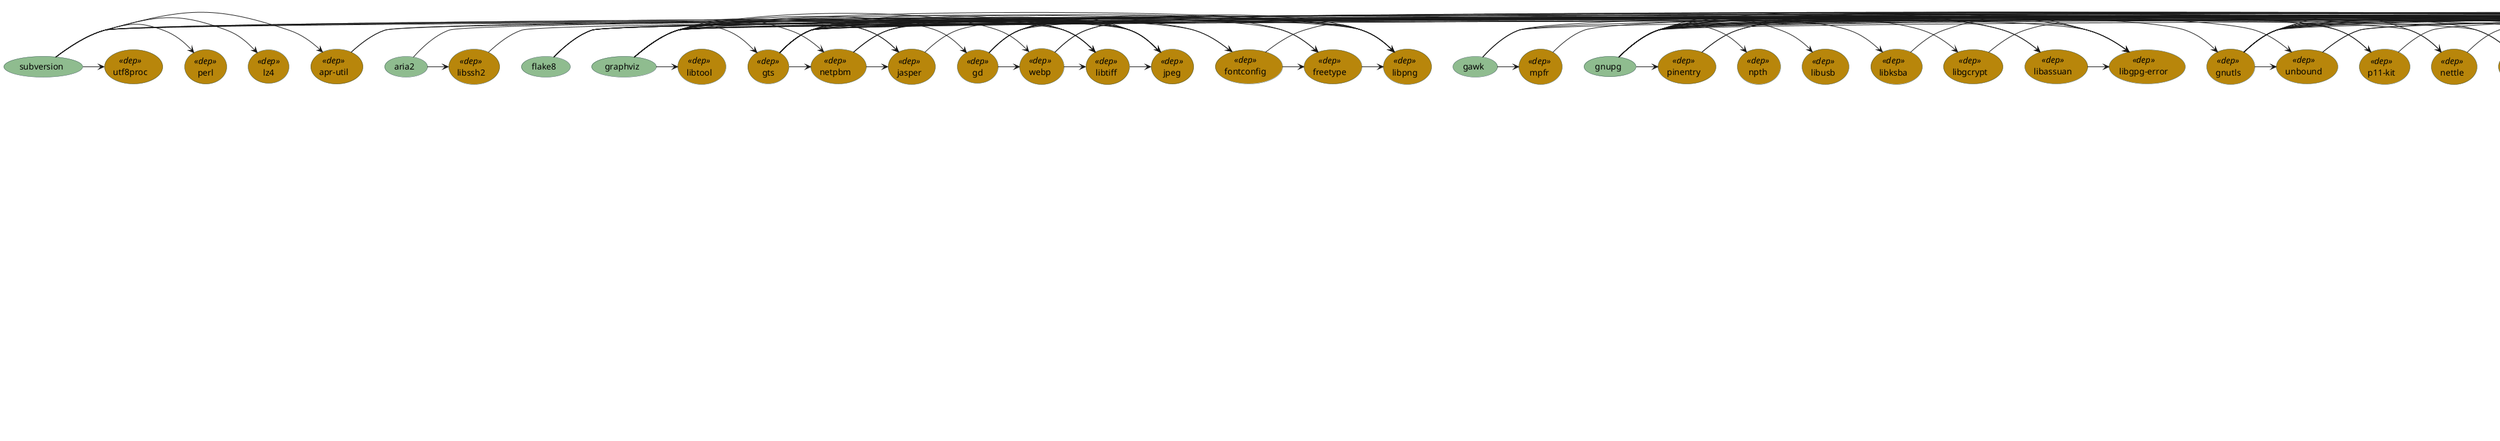 @startuml homebrew
skinparam usecase {
    BorderColor DarkSlateGray
    BackgroundColor DarkSeaGreen
    BackgroundColor<< dep >> DarkGoldenRod
}
(adns) << dep >>
(apache-spark)
(apr) << dep >>
(apr-util) << dep >>
(apr-util)->(apr)
(apr-util)->(openssl)
(archey)
(aria2)
(aria2)->(openssl)
(aria2)->(libssh2)
(autojump)
(bash)
(bash-completion@2)
(bash-completion@2)->(bash)
(bat)
(bfg)
(clang-format)
(cmake)
(colordiff)
(colorsvn)
(cscope) << dep >>
(ctags)
(curl)
(dep)
(dep)->(go)
(di)
(direnv)
(dmalloc)
(ethereum)
(exa)
(fd)
(figlet)
(file-formula)
(file-formula)->(libmagic)
(findutils)
(flake8)
(flake8)->(gdbm)
(flake8)->(openssl)
(flake8)->(readline)
(flake8)->(sqlite)
(flake8)->(xz)
(flake8)->(python)
(fontconfig) << dep >>
(fontconfig)->(libpng)
(fontconfig)->(freetype)
(freetype) << dep >>
(freetype)->(libpng)
(gawk)
(gawk)->(gettext)
(gawk)->(gmp)
(gawk)->(mpfr)
(gawk)->(readline)
(gd) << dep >>
(gd)->(libpng)
(gd)->(freetype)
(gd)->(fontconfig)
(gd)->(jpeg)
(gd)->(libtiff)
(gd)->(webp)
(gdbm) << dep >>
(geckodriver)
(gettext) << dep >>
(git)
(git)->(gettext)
(git)->(pcre2)
(git-lfs)
(glib) << dep >>
(glib)->(gettext)
(glib)->(libffi)
(glib)->(pcre)
(glib)->(gdbm)
(glib)->(openssl)
(glib)->(readline)
(glib)->(sqlite)
(glib)->(xz)
(glib)->(python)
(gmp) << dep >>
(gnu-sed)
(gnu-tar)
(gnupg)
(gnupg)->(adns)
(gnupg)->(gettext)
(gnupg)->(gmp)
(gnupg)->(libtasn1)
(gnupg)->(libunistring)
(gnupg)->(nettle)
(gnupg)->(libffi)
(gnupg)->(p11-kit)
(gnupg)->(openssl)
(gnupg)->(libevent)
(gnupg)->(unbound)
(gnupg)->(gnutls)
(gnupg)->(libgpg-error)
(gnupg)->(libassuan)
(gnupg)->(libgcrypt)
(gnupg)->(libksba)
(gnupg)->(libusb)
(gnupg)->(npth)
(gnupg)->(pinentry)
(gnutls) << dep >>
(gnutls)->(gmp)
(gnutls)->(gettext)
(gnutls)->(libunistring)
(gnutls)->(libidn2)
(gnutls)->(libtasn1)
(gnutls)->(nettle)
(gnutls)->(libffi)
(gnutls)->(p11-kit)
(gnutls)->(openssl)
(gnutls)->(libevent)
(gnutls)->(unbound)
(go) << dep >>
(go-bindata)
(go-bindata)->(go)
(gotags)
(gradle)
(graphviz)
(graphviz)->(libpng)
(graphviz)->(freetype)
(graphviz)->(fontconfig)
(graphviz)->(jpeg)
(graphviz)->(libtiff)
(graphviz)->(webp)
(graphviz)->(gd)
(graphviz)->(gettext)
(graphviz)->(libffi)
(graphviz)->(pcre)
(graphviz)->(gdbm)
(graphviz)->(openssl)
(graphviz)->(readline)
(graphviz)->(sqlite)
(graphviz)->(xz)
(graphviz)->(python)
(graphviz)->(glib)
(graphviz)->(jasper)
(graphviz)->(netpbm)
(graphviz)->(gts)
(graphviz)->(libtool)
(grep)
(grep)->(pcre)
(gts) << dep >>
(gts)->(gettext)
(gts)->(libffi)
(gts)->(pcre)
(gts)->(gdbm)
(gts)->(openssl)
(gts)->(readline)
(gts)->(sqlite)
(gts)->(xz)
(gts)->(python)
(gts)->(glib)
(gts)->(jpeg)
(gts)->(jasper)
(gts)->(libpng)
(gts)->(libtiff)
(gts)->(netpbm)
(httpie)
(httpie)->(gdbm)
(httpie)->(openssl)
(httpie)->(readline)
(httpie)->(sqlite)
(httpie)->(xz)
(httpie)->(python)
(icu4c) << dep >>
(iftop)
(ipython)
(ipython)->(gdbm)
(ipython)->(openssl)
(ipython)->(readline)
(ipython)->(sqlite)
(ipython)->(xz)
(ipython)->(python)
(ipython)->(zeromq)
(jasper) << dep >>
(jasper)->(jpeg)
(jemalloc)
(jpeg) << dep >>
(jq)
(jq)->(oniguruma)
(libassuan) << dep >>
(libassuan)->(libgpg-error)
(libevent) << dep >>
(libevent)->(openssl)
(libffi) << dep >>
(libgcrypt) << dep >>
(libgcrypt)->(libgpg-error)
(libgpg-error) << dep >>
(libidn2) << dep >>
(libidn2)->(gettext)
(libidn2)->(libunistring)
(libksba) << dep >>
(libksba)->(libgpg-error)
(libmagic) << dep >>
(libmemcached)
(libmemcached)->(openssl)
(libmemcached)->(libevent)
(libmemcached)->(memcached)
(libpng) << dep >>
(libssh2) << dep >>
(libssh2)->(openssl)
(libtasn1) << dep >>
(libtiff) << dep >>
(libtiff)->(jpeg)
(libtool) << dep >>
(libunistring) << dep >>
(libusb) << dep >>
(libyaml) << dep >>
(lua) << dep >>
(lz4) << dep >>
(macvim)
(macvim)->(cscope)
(macvim)->(lua)
(macvim)->(gdbm)
(macvim)->(openssl)
(macvim)->(readline)
(macvim)->(sqlite)
(macvim)->(xz)
(macvim)->(python)
(mariadb)
(mariadb)->(openssl@1.1)
(mas)
(maven)
(memcached)
(memcached)->(openssl)
(memcached)->(libevent)
(mitmproxy)
(mitmproxy)->(openssl)
(mitmproxy)->(gdbm)
(mitmproxy)->(readline)
(mitmproxy)->(sqlite)
(mitmproxy)->(xz)
(mitmproxy)->(python)
(mitmproxy)->(python@2)
(mitmproxy)->(protobuf)
(mongodb-community)
(mosh)
(mosh)->(protobuf)
(mpfr) << dep >>
(mpfr)->(gmp)
(ncdu)
(ncurses) << dep >>
(netpbm) << dep >>
(netpbm)->(jpeg)
(netpbm)->(jasper)
(netpbm)->(libpng)
(netpbm)->(libtiff)
(nettle) << dep >>
(nettle)->(gmp)
(node)
(node)->(icu4c)
(node@10)
(node@10)->(icu4c)
(npth) << dep >>
(oniguruma) << dep >>
(openssl) << dep >>
(openssl@1.1) << dep >>
(p11-kit) << dep >>
(p11-kit)->(libffi)
(p7zip)
(parallel)
(pcre) << dep >>
(pcre2) << dep >>
(perl) << dep >>
(pigz)
(pinentry) << dep >>
(pinentry)->(libgpg-error)
(pinentry)->(libassuan)
(pinentry-mac)
(postgresql)
(postgresql)->(icu4c)
(postgresql)->(openssl@1.1)
(postgresql)->(readline)
(protobuf) << dep >>
(proxychains-ng)
(pstree)
(pup)
(pv)
(python) << dep >>
(python)->(gdbm)
(python)->(openssl)
(python)->(readline)
(python)->(sqlite)
(python)->(xz)
(python@2) << dep >>
(python@2)->(gdbm)
(python@2)->(openssl@1.1)
(python@2)->(readline)
(python@2)->(sqlite)
(q)
(rcs)
(readline) << dep >>
(redis)
(ripgrep-bin)
(rlwrap)
(rlwrap)->(readline)
(rsync)
(ruby)
(ruby)->(libyaml)
(ruby)->(openssl@1.1)
(ruby)->(readline)
(shellcheck)
(sqlite) << dep >>
(sqlite)->(readline)
(ssh-copy-id)
(sshfs)
(sshfs)->(gettext)
(sshfs)->(libffi)
(sshfs)->(pcre)
(sshfs)->(gdbm)
(sshfs)->(openssl)
(sshfs)->(readline)
(sshfs)->(sqlite)
(sshfs)->(xz)
(sshfs)->(python)
(sshfs)->(glib)
(sshpass)
(subversion)
(subversion)->(apr)
(subversion)->(openssl)
(subversion)->(apr-util)
(subversion)->(gettext)
(subversion)->(lz4)
(subversion)->(perl)
(subversion)->(readline)
(subversion)->(sqlite)
(subversion)->(utf8proc)
(tcping)
(terminal-notifier)
(tomcat)
(tomcat-native)
(tomcat-native)->(apr)
(tomcat-native)->(openssl@1.1)
(tomcat-native)->(tomcat)
(trash)
(unbound) << dep >>
(unbound)->(openssl)
(unbound)->(libevent)
(utf8proc) << dep >>
(webp) << dep >>
(webp)->(jpeg)
(webp)->(libpng)
(webp)->(libtiff)
(wget)
(wget)->(gettext)
(wget)->(libunistring)
(wget)->(libidn2)
(wget)->(openssl)
(xz) << dep >>
(zeromq) << dep >>
(zsh)
(zsh)->(ncurses)
(zsh)->(pcre)
@enduml
